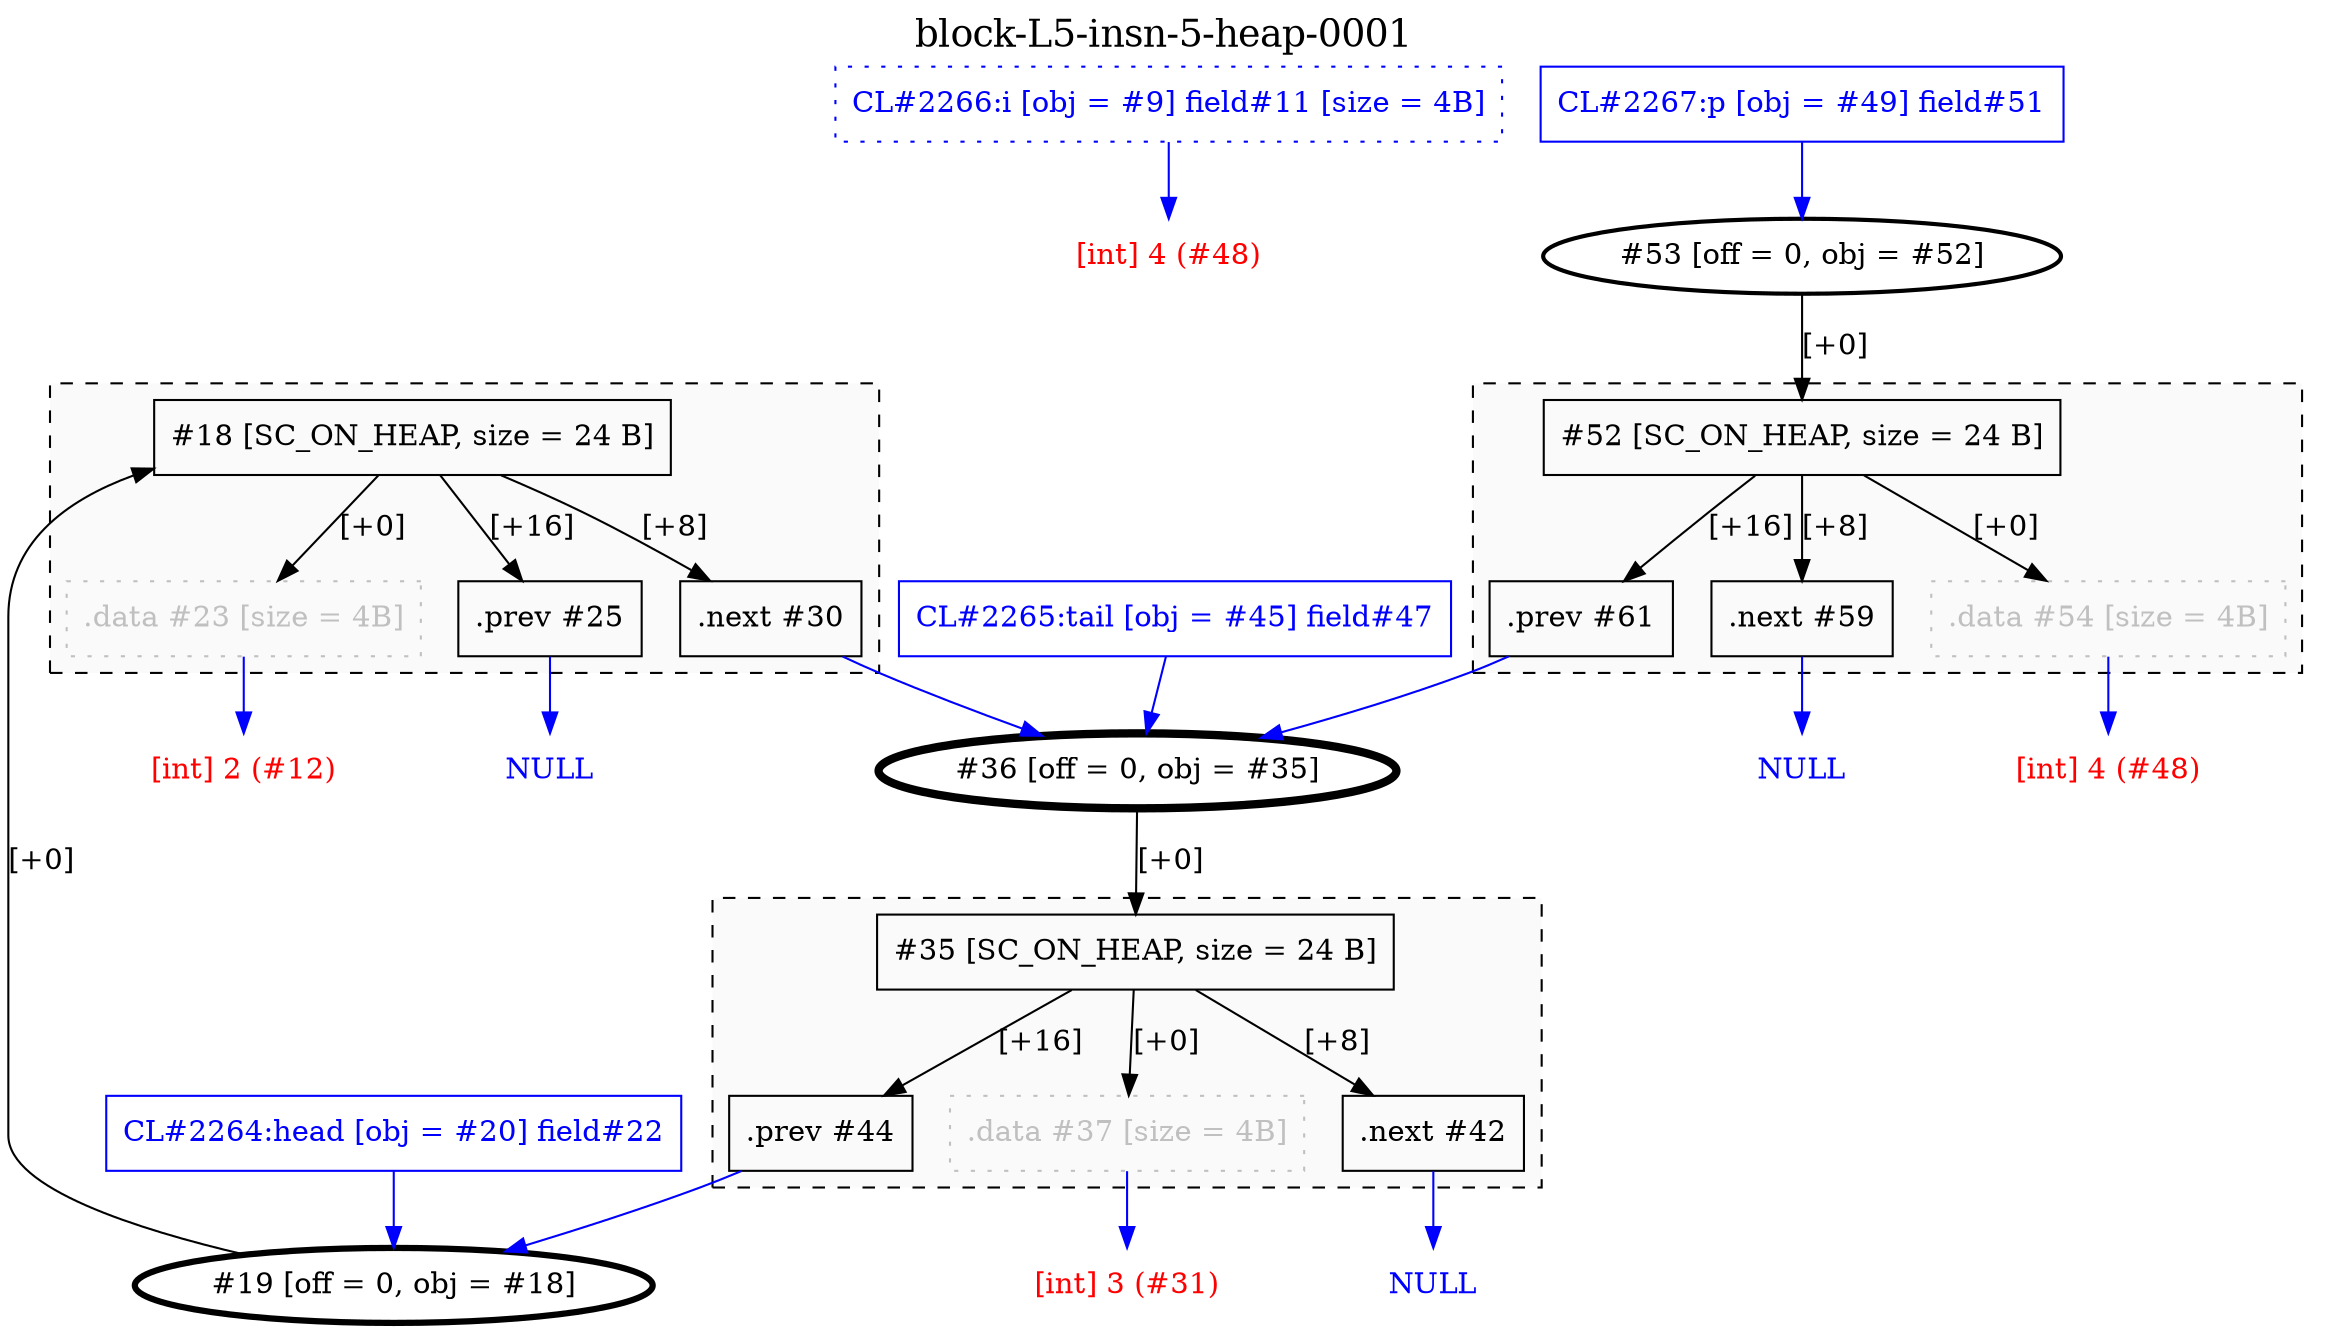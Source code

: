 digraph "block-L5-insn-5-heap-0001" {
	label=<<FONT POINT-SIZE="18">block-L5-insn-5-heap-0001</FONT>>;
	clusterrank=local;
	labelloc=t;
	"9" [shape=box, color=blue, fontcolor=blue, style=dotted, label="CL#2266:i [obj = #9] field#11 [size = 4B]"];
subgraph "cluster1" {
	rank=same;
	label="";
	color=black;
	fontcolor=black;
	bgcolor=gray98;
	style=dashed;
	penwidth=1.0;
	"18" [shape=box, color=black, fontcolor=black, label="#18 [SC_ON_HEAP, size = 24 B]"];
	"23" [shape=box, color=gray, fontcolor=gray, style=dotted, label=".data #23 [size = 4B]"];
	"18" -> "23" [color=black, fontcolor=black, label="[+0]"];
	"30" [shape=box, color=black, fontcolor=black, label=".next #30"];
	"18" -> "30" [color=black, fontcolor=black, label="[+8]"];
	"25" [shape=box, color=black, fontcolor=black, label=".prev #25"];
	"18" -> "25" [color=black, fontcolor=black, label="[+16]"];
}
	"20" [shape=box, color=blue, fontcolor=blue, label="CL#2264:head [obj = #20] field#22"];
subgraph "cluster2" {
	rank=same;
	label="";
	color=black;
	fontcolor=black;
	bgcolor=gray98;
	style=dashed;
	penwidth=1.0;
	"35" [shape=box, color=black, fontcolor=black, label="#35 [SC_ON_HEAP, size = 24 B]"];
	"37" [shape=box, color=gray, fontcolor=gray, style=dotted, label=".data #37 [size = 4B]"];
	"35" -> "37" [color=black, fontcolor=black, label="[+0]"];
	"42" [shape=box, color=black, fontcolor=black, label=".next #42"];
	"35" -> "42" [color=black, fontcolor=black, label="[+8]"];
	"44" [shape=box, color=black, fontcolor=black, label=".prev #44"];
	"35" -> "44" [color=black, fontcolor=black, label="[+16]"];
}
	"45" [shape=box, color=blue, fontcolor=blue, label="CL#2265:tail [obj = #45] field#47"];
	"49" [shape=box, color=blue, fontcolor=blue, label="CL#2267:p [obj = #49] field#51"];
subgraph "cluster3" {
	rank=same;
	label="";
	color=black;
	fontcolor=black;
	bgcolor=gray98;
	style=dashed;
	penwidth=1.0;
	"52" [shape=box, color=black, fontcolor=black, label="#52 [SC_ON_HEAP, size = 24 B]"];
	"54" [shape=box, color=gray, fontcolor=gray, style=dotted, label=".data #54 [size = 4B]"];
	"52" -> "54" [color=black, fontcolor=black, label="[+0]"];
	"59" [shape=box, color=black, fontcolor=black, label=".next #59"];
	"52" -> "59" [color=black, fontcolor=black, label="[+8]"];
	"61" [shape=box, color=black, fontcolor=black, label=".prev #61"];
	"52" -> "61" [color=black, fontcolor=black, label="[+16]"];
}
	"19" [shape=ellipse, penwidth=3, fontcolor=black, label="#19 [off = 0, obj = #18]"];
	"19" -> "18" [color=black, fontcolor=black, label="[+0]"];
	"36" [shape=ellipse, penwidth=4, fontcolor=black, label="#36 [off = 0, obj = #35]"];
	"36" -> "35" [color=black, fontcolor=black, label="[+0]"];
	"53" [shape=ellipse, penwidth=2, fontcolor=black, label="#53 [off = 0, obj = #52]"];
	"53" -> "52" [color=black, fontcolor=black, label="[+0]"];
	"lonely4" [shape=plaintext, fontcolor=red, label="[int] 4 (#48)"];
	"9" -> "lonely4" [color=blue, fontcolor=blue];
	"lonely5" [shape=plaintext, fontcolor=red, label="[int] 2 (#12)"];
	"23" -> "lonely5" [color=blue, fontcolor=blue];
	"30" -> "36" [color=blue, fontcolor=blue];
	"lonely6" [shape=plaintext, fontcolor=blue, label="NULL"];
	"25" -> "lonely6" [color=blue, fontcolor=blue];
	"20" -> "19" [color=blue, fontcolor=blue];
	"lonely7" [shape=plaintext, fontcolor=red, label="[int] 3 (#31)"];
	"37" -> "lonely7" [color=blue, fontcolor=blue];
	"lonely8" [shape=plaintext, fontcolor=blue, label="NULL"];
	"42" -> "lonely8" [color=blue, fontcolor=blue];
	"44" -> "19" [color=blue, fontcolor=blue];
	"45" -> "36" [color=blue, fontcolor=blue];
	"49" -> "53" [color=blue, fontcolor=blue];
	"lonely9" [shape=plaintext, fontcolor=red, label="[int] 4 (#48)"];
	"54" -> "lonely9" [color=blue, fontcolor=blue];
	"lonely10" [shape=plaintext, fontcolor=blue, label="NULL"];
	"59" -> "lonely10" [color=blue, fontcolor=blue];
	"61" -> "36" [color=blue, fontcolor=blue];
}
